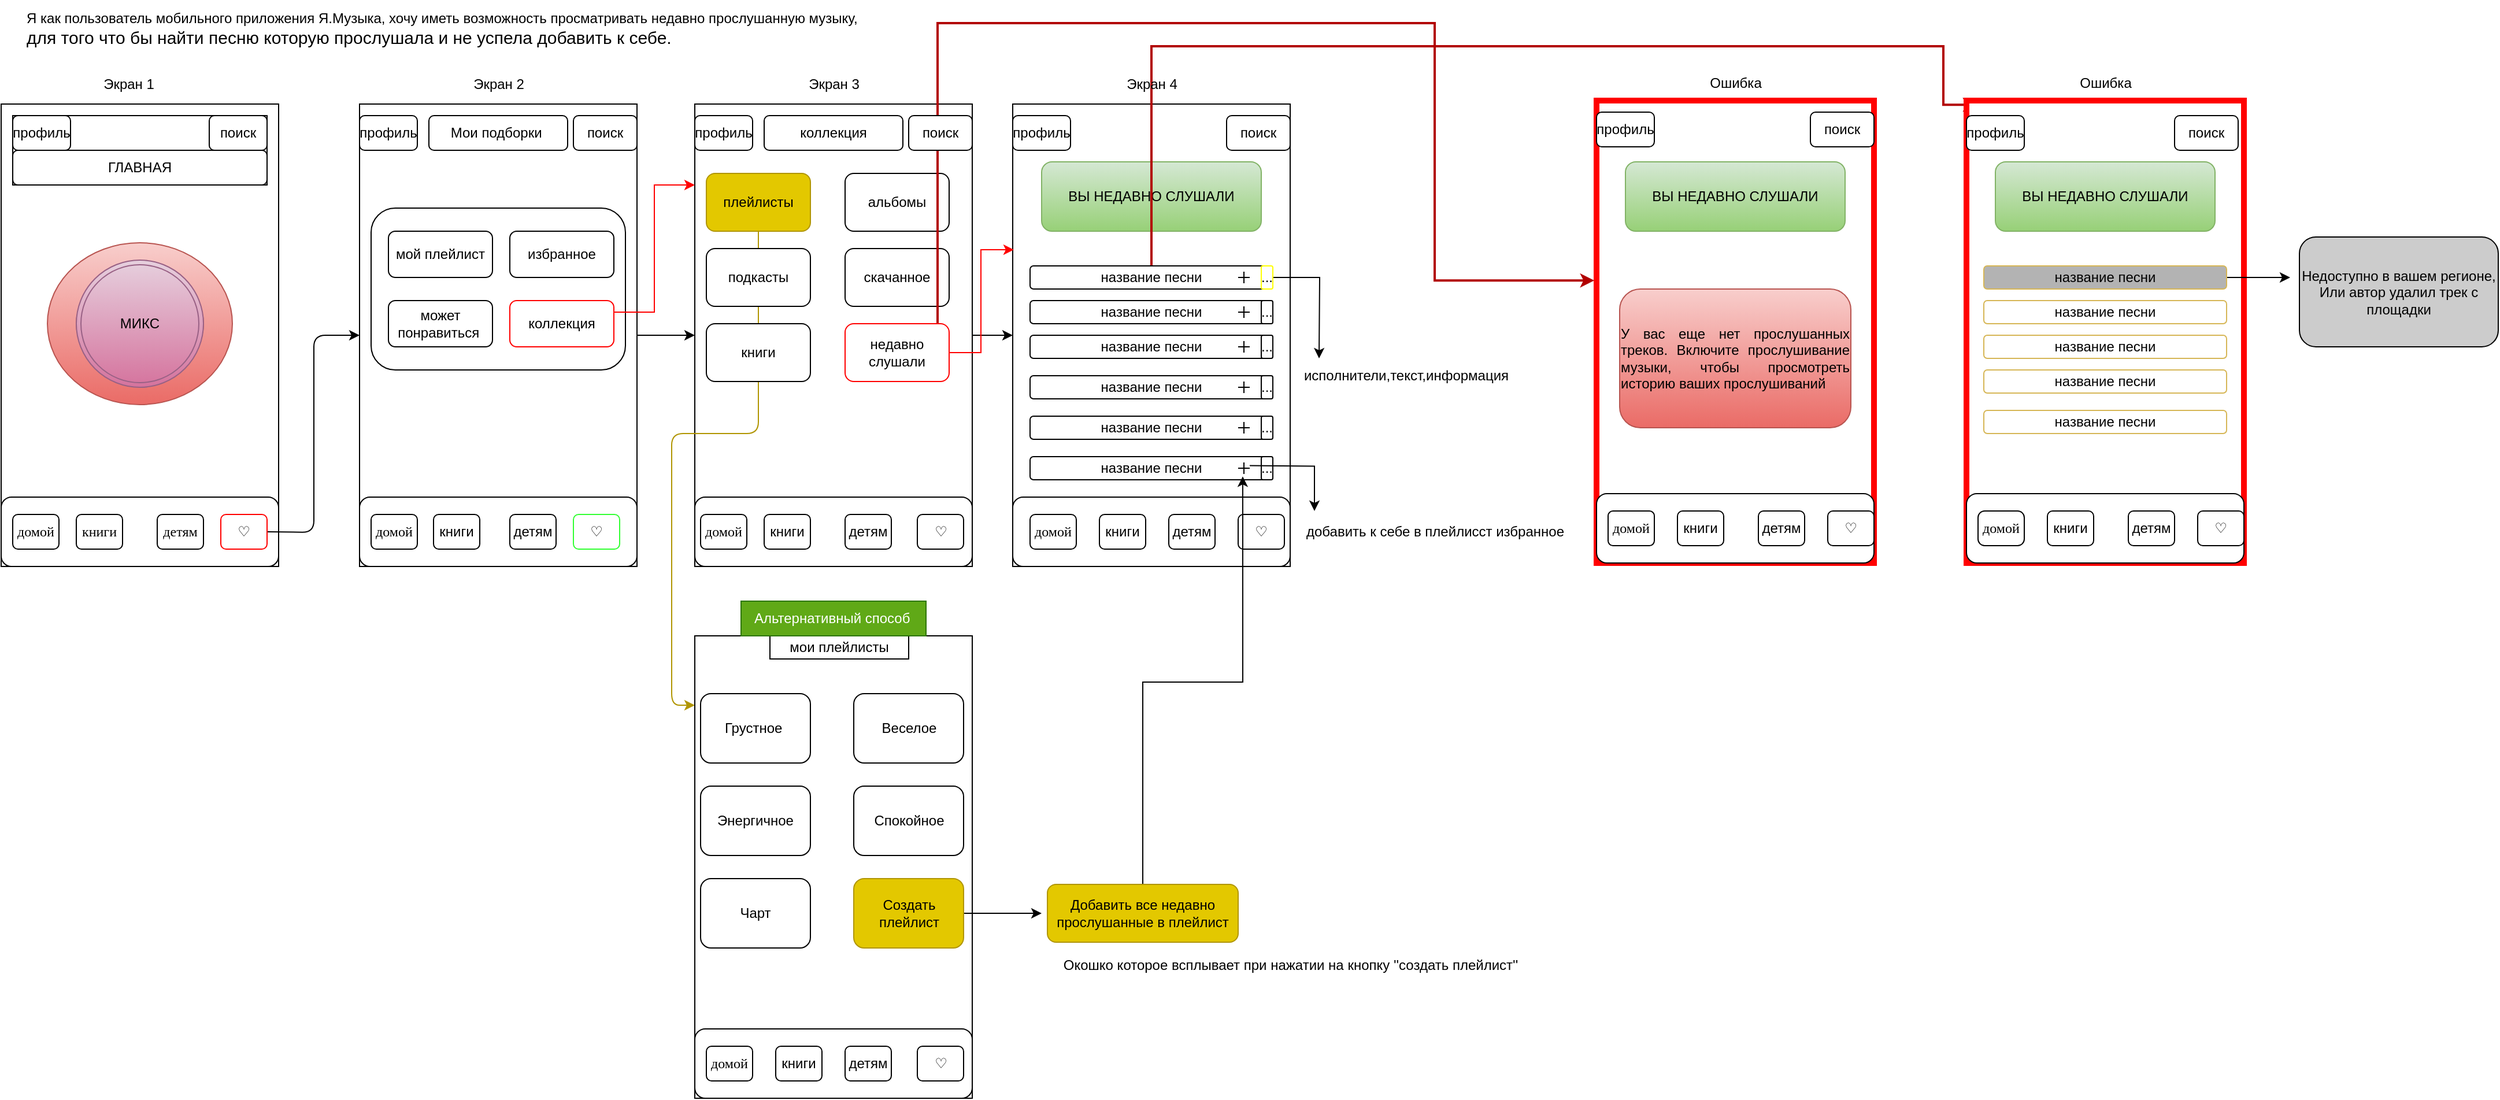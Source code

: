 <mxfile version="24.7.17">
  <diagram id="a74A-L6EkmvisKTZA3e9" name="Страница — 10">
    <mxGraphModel dx="309" dy="1420" grid="1" gridSize="10" guides="1" tooltips="1" connect="1" arrows="1" fold="1" page="1" pageScale="1" pageWidth="827" pageHeight="1169" math="0" shadow="0">
      <root>
        <mxCell id="0" />
        <mxCell id="1" parent="0" />
        <mxCell id="cAMfiZWgI1EzlLPTCOPY-5" value="Я как пользователь мобильного приложения Я.Музыка, хочу иметь возможность просматривать недавно прослушанную музыку,&amp;nbsp;&lt;div style=&quot;font-size: 15px;&quot;&gt;для того что бы найти песню которую прослушала и не успела добавить к себе.&lt;/div&gt;" style="text;html=1;align=left;verticalAlign=middle;resizable=0;points=[];autosize=1;strokeColor=none;fillColor=none;perimeterSpacing=0;imageAlign=left;" parent="1" vertex="1">
          <mxGeometry x="40" y="30" width="760" height="50" as="geometry" />
        </mxCell>
        <mxCell id="KF0SVMWOUq44OMPNZquQ-2" value="" style="rounded=0;whiteSpace=wrap;html=1;" parent="1" vertex="1">
          <mxGeometry x="20" y="120" width="240" height="400" as="geometry" />
        </mxCell>
        <mxCell id="3rYcn_2GjxAOXT2uyVx5-100" style="edgeStyle=orthogonalEdgeStyle;rounded=0;orthogonalLoop=1;jettySize=auto;html=1;entryX=0;entryY=0.5;entryDx=0;entryDy=0;" parent="1" source="5VuSOxMjio3ZwecwM827-2" target="3rYcn_2GjxAOXT2uyVx5-39" edge="1">
          <mxGeometry relative="1" as="geometry" />
        </mxCell>
        <mxCell id="5VuSOxMjio3ZwecwM827-2" value="" style="rounded=0;whiteSpace=wrap;html=1;" parent="1" vertex="1">
          <mxGeometry x="330" y="120" width="240" height="400" as="geometry" />
        </mxCell>
        <mxCell id="5VuSOxMjio3ZwecwM827-3" value="&lt;span style=&quot;color: rgba(0, 0, 0, 0); font-family: monospace; font-size: 0px; text-align: start; text-wrap: nowrap;&quot;&gt;%3CmxGraphModel%3E%3Croot%3E%3CmxCell%20id%3D%220%22%2F%3E%3CmxCell%20id%3D%221%22%20parent%3D%220%22%2F%3E%3CmxCell%20id%3D%222%22%20value%3D%22%D0%BC%D0%BE%D0%B6%D0%B5%D1%82%20%D0%BF%D0%BE%D0%BD%D1%80%D0%B0%D0%B2%D0%B8%D1%82%D1%8C%D1%81%D1%8F%26amp%3Bnbsp%3B%22%20style%3D%22rounded%3D1%3BwhiteSpace%3Dwrap%3Bhtml%3D1%3B%22%20vertex%3D%221%22%20parent%3D%221%22%3E%3CmxGeometry%20x%3D%22355%22%20y%3D%22290%22%20width%3D%2290%22%20height%3D%2240%22%20as%3D%22geometry%22%2F%3E%3C%2FmxCell%3E%3C%2Froot%3E%3C%2FmxGraphModel%3E&lt;/span&gt;" style="rounded=0;whiteSpace=wrap;html=1;" parent="1" vertex="1">
          <mxGeometry x="895" y="120" width="240" height="400" as="geometry" />
        </mxCell>
        <mxCell id="bYZF3VNB9L8djOaQBf30-3" value="" style="verticalLabelPosition=bottom;verticalAlign=top;html=1;shape=mxgraph.basic.donut;dx=25;fillColor=#f8cecc;gradientColor=#ea6b66;strokeColor=#b85450;" parent="1" vertex="1">
          <mxGeometry x="60" y="240" width="160" height="140" as="geometry" />
        </mxCell>
        <mxCell id="bYZF3VNB9L8djOaQBf30-4" value="МИКС" style="ellipse;shape=doubleEllipse;whiteSpace=wrap;html=1;aspect=fixed;fillColor=#e6d0de;gradientColor=#d5739d;strokeColor=#996185;" parent="1" vertex="1">
          <mxGeometry x="85" y="255" width="110" height="110" as="geometry" />
        </mxCell>
        <mxCell id="bYZF3VNB9L8djOaQBf30-5" value="" style="rounded=1;whiteSpace=wrap;html=1;" parent="1" vertex="1">
          <mxGeometry x="20" y="460" width="240" height="60" as="geometry" />
        </mxCell>
        <mxCell id="bYZF3VNB9L8djOaQBf30-6" value="&lt;font face=&quot;Verdana&quot;&gt;домой&lt;/font&gt;" style="rounded=1;whiteSpace=wrap;html=1;align=center;" parent="1" vertex="1">
          <mxGeometry x="30" y="475" width="40" height="30" as="geometry" />
        </mxCell>
        <mxCell id="bYZF3VNB9L8djOaQBf30-13" value="" style="rounded=0;whiteSpace=wrap;html=1;" parent="1" vertex="1">
          <mxGeometry x="30" y="130" width="220" height="60" as="geometry" />
        </mxCell>
        <mxCell id="bYZF3VNB9L8djOaQBf30-14" value="профиль" style="rounded=1;whiteSpace=wrap;html=1;" parent="1" vertex="1">
          <mxGeometry x="30" y="130" width="50" height="30" as="geometry" />
        </mxCell>
        <mxCell id="bYZF3VNB9L8djOaQBf30-15" value="поиск" style="rounded=1;whiteSpace=wrap;html=1;" parent="1" vertex="1">
          <mxGeometry x="200" y="130" width="50" height="30" as="geometry" />
        </mxCell>
        <mxCell id="bYZF3VNB9L8djOaQBf30-16" value="ГЛАВНАЯ" style="rounded=1;whiteSpace=wrap;html=1;" parent="1" vertex="1">
          <mxGeometry x="30" y="160" width="220" height="30" as="geometry" />
        </mxCell>
        <mxCell id="bYZF3VNB9L8djOaQBf30-18" value="" style="rounded=1;whiteSpace=wrap;html=1;" parent="1" vertex="1">
          <mxGeometry x="340" y="210" width="220" height="140" as="geometry" />
        </mxCell>
        <mxCell id="bYZF3VNB9L8djOaQBf30-19" value="мой плейлист" style="rounded=1;whiteSpace=wrap;html=1;" parent="1" vertex="1">
          <mxGeometry x="355" y="230" width="90" height="40" as="geometry" />
        </mxCell>
        <mxCell id="bYZF3VNB9L8djOaQBf30-20" value="избранное" style="rounded=1;whiteSpace=wrap;html=1;" parent="1" vertex="1">
          <mxGeometry x="460" y="230" width="90" height="40" as="geometry" />
        </mxCell>
        <mxCell id="bYZF3VNB9L8djOaQBf30-21" value="может понравиться&amp;nbsp;" style="rounded=1;whiteSpace=wrap;html=1;" parent="1" vertex="1">
          <mxGeometry x="355" y="290" width="90" height="40" as="geometry" />
        </mxCell>
        <mxCell id="bYZF3VNB9L8djOaQBf30-23" value="" style="rounded=1;whiteSpace=wrap;html=1;" parent="1" vertex="1">
          <mxGeometry x="330" y="460" width="240" height="60" as="geometry" />
        </mxCell>
        <mxCell id="bYZF3VNB9L8djOaQBf30-24" value="&lt;font face=&quot;Verdana&quot;&gt;домой&lt;/font&gt;" style="rounded=1;whiteSpace=wrap;html=1;align=center;" parent="1" vertex="1">
          <mxGeometry x="340" y="475" width="40" height="30" as="geometry" />
        </mxCell>
        <mxCell id="bYZF3VNB9L8djOaQBf30-25" value="книги" style="rounded=1;whiteSpace=wrap;html=1;" parent="1" vertex="1">
          <mxGeometry x="394" y="475" width="40" height="30" as="geometry" />
        </mxCell>
        <mxCell id="bYZF3VNB9L8djOaQBf30-26" value="детям" style="rounded=1;whiteSpace=wrap;html=1;" parent="1" vertex="1">
          <mxGeometry x="460" y="475" width="40" height="30" as="geometry" />
        </mxCell>
        <mxCell id="yTtoshEsUqfUit74xUUA-1" value="поиск" style="rounded=1;whiteSpace=wrap;html=1;" parent="1" vertex="1">
          <mxGeometry x="515" y="130" width="55" height="30" as="geometry" />
        </mxCell>
        <mxCell id="yhj3Gop6cWTQPORHKd2A-1" style="edgeStyle=orthogonalEdgeStyle;rounded=1;orthogonalLoop=1;jettySize=auto;html=1;curved=0;" parent="1" target="5VuSOxMjio3ZwecwM827-2" edge="1">
          <mxGeometry relative="1" as="geometry">
            <mxPoint x="250" y="489.984" as="sourcePoint" />
          </mxGeometry>
        </mxCell>
        <mxCell id="yTtoshEsUqfUit74xUUA-6" value="♡" style="rounded=1;whiteSpace=wrap;html=1;strokeColor=#33FF33;" parent="1" vertex="1">
          <mxGeometry x="515" y="475" width="40" height="30" as="geometry" />
        </mxCell>
        <mxCell id="TgeSc_u1kNMckccwNr7K-1" value="ВЫ НЕДАВНО СЛУШАЛИ" style="rounded=1;whiteSpace=wrap;html=1;fillColor=#d5e8d4;gradientColor=#97d077;strokeColor=#82b366;" parent="1" vertex="1">
          <mxGeometry x="920" y="170" width="190" height="60" as="geometry" />
        </mxCell>
        <mxCell id="wgoalK00NOy4QdxyCkDh-44" style="edgeStyle=orthogonalEdgeStyle;rounded=0;orthogonalLoop=1;jettySize=auto;html=1;entryX=0.038;entryY=0.009;entryDx=0;entryDy=0;entryPerimeter=0;fillColor=#e51400;strokeColor=#B20000;strokeWidth=2;" edge="1" parent="1" source="TgeSc_u1kNMckccwNr7K-18" target="wgoalK00NOy4QdxyCkDh-36">
          <mxGeometry relative="1" as="geometry">
            <mxPoint x="1730" y="110" as="targetPoint" />
            <Array as="points">
              <mxPoint x="1015" y="70" />
              <mxPoint x="1700" y="70" />
              <mxPoint x="1700" y="121" />
            </Array>
          </mxGeometry>
        </mxCell>
        <mxCell id="TgeSc_u1kNMckccwNr7K-18" value="название песни" style="rounded=1;whiteSpace=wrap;html=1;" parent="1" vertex="1">
          <mxGeometry x="910" y="260" width="210" height="20" as="geometry" />
        </mxCell>
        <mxCell id="TgeSc_u1kNMckccwNr7K-19" value="название песни" style="rounded=1;whiteSpace=wrap;html=1;" parent="1" vertex="1">
          <mxGeometry x="910" y="290" width="210" height="20" as="geometry" />
        </mxCell>
        <mxCell id="TgeSc_u1kNMckccwNr7K-20" value="название песни" style="rounded=1;whiteSpace=wrap;html=1;" parent="1" vertex="1">
          <mxGeometry x="910" y="320" width="210" height="20" as="geometry" />
        </mxCell>
        <mxCell id="TgeSc_u1kNMckccwNr7K-21" value="&lt;meta charset=&quot;utf-8&quot;&gt;&lt;span style=&quot;color: rgb(0, 0, 0); font-family: Helvetica; font-size: 12px; font-style: normal; font-variant-ligatures: normal; font-variant-caps: normal; font-weight: 400; letter-spacing: normal; orphans: 2; text-align: center; text-indent: 0px; text-transform: none; widows: 2; word-spacing: 0px; -webkit-text-stroke-width: 0px; white-space: normal; background-color: rgb(251, 251, 251); text-decoration-thickness: initial; text-decoration-style: initial; text-decoration-color: initial; display: inline !important; float: none;&quot;&gt;название песни&lt;/span&gt;" style="rounded=1;whiteSpace=wrap;html=1;" parent="1" vertex="1">
          <mxGeometry x="910" y="355" width="210" height="20" as="geometry" />
        </mxCell>
        <mxCell id="TgeSc_u1kNMckccwNr7K-22" value="&lt;meta charset=&quot;utf-8&quot;&gt;&lt;span style=&quot;color: rgb(0, 0, 0); font-family: Helvetica; font-size: 12px; font-style: normal; font-variant-ligatures: normal; font-variant-caps: normal; font-weight: 400; letter-spacing: normal; orphans: 2; text-align: center; text-indent: 0px; text-transform: none; widows: 2; word-spacing: 0px; -webkit-text-stroke-width: 0px; white-space: normal; background-color: rgb(251, 251, 251); text-decoration-thickness: initial; text-decoration-style: initial; text-decoration-color: initial; display: inline !important; float: none;&quot;&gt;название песни&lt;/span&gt;" style="rounded=1;whiteSpace=wrap;html=1;" parent="1" vertex="1">
          <mxGeometry x="910" y="390" width="210" height="20" as="geometry" />
        </mxCell>
        <mxCell id="TgeSc_u1kNMckccwNr7K-26" value="&lt;meta charset=&quot;utf-8&quot;&gt;&lt;span style=&quot;color: rgb(0, 0, 0); font-family: Helvetica; font-size: 12px; font-style: normal; font-variant-ligatures: normal; font-variant-caps: normal; font-weight: 400; letter-spacing: normal; orphans: 2; text-align: center; text-indent: 0px; text-transform: none; widows: 2; word-spacing: 0px; -webkit-text-stroke-width: 0px; white-space: normal; background-color: rgb(251, 251, 251); text-decoration-thickness: initial; text-decoration-style: initial; text-decoration-color: initial; display: inline !important; float: none;&quot;&gt;название песни&lt;/span&gt;" style="rounded=1;whiteSpace=wrap;html=1;" parent="1" vertex="1">
          <mxGeometry x="910" y="425" width="210" height="20" as="geometry" />
        </mxCell>
        <mxCell id="TgeSc_u1kNMckccwNr7K-27" value="" style="rounded=1;whiteSpace=wrap;html=1;" parent="1" vertex="1">
          <mxGeometry x="895" y="460" width="240" height="60" as="geometry" />
        </mxCell>
        <mxCell id="TgeSc_u1kNMckccwNr7K-28" value="&lt;font face=&quot;Verdana&quot;&gt;домой&lt;/font&gt;" style="rounded=1;whiteSpace=wrap;html=1;align=center;" parent="1" vertex="1">
          <mxGeometry x="910" y="475" width="40" height="30" as="geometry" />
        </mxCell>
        <mxCell id="TgeSc_u1kNMckccwNr7K-29" value="книги" style="rounded=1;whiteSpace=wrap;html=1;" parent="1" vertex="1">
          <mxGeometry x="970" y="475" width="40" height="30" as="geometry" />
        </mxCell>
        <mxCell id="TgeSc_u1kNMckccwNr7K-30" value="детям" style="rounded=1;whiteSpace=wrap;html=1;" parent="1" vertex="1">
          <mxGeometry x="1030" y="475" width="40" height="30" as="geometry" />
        </mxCell>
        <mxCell id="TgeSc_u1kNMckccwNr7K-31" value="♡" style="rounded=1;whiteSpace=wrap;html=1;strokeColor=#000000;" parent="1" vertex="1">
          <mxGeometry x="1090" y="475" width="40" height="30" as="geometry" />
        </mxCell>
        <mxCell id="TgeSc_u1kNMckccwNr7K-33" value="поиск" style="rounded=1;whiteSpace=wrap;html=1;" parent="1" vertex="1">
          <mxGeometry x="1080" y="130" width="55" height="30" as="geometry" />
        </mxCell>
        <mxCell id="TgeSc_u1kNMckccwNr7K-34" value="профиль" style="rounded=1;whiteSpace=wrap;html=1;" parent="1" vertex="1">
          <mxGeometry x="330" y="130" width="50" height="30" as="geometry" />
        </mxCell>
        <mxCell id="TgeSc_u1kNMckccwNr7K-35" value="профиль" style="rounded=1;whiteSpace=wrap;html=1;" parent="1" vertex="1">
          <mxGeometry x="895" y="130" width="50" height="30" as="geometry" />
        </mxCell>
        <mxCell id="-mBMwCZpn2WlQLfKscRn-1" value="Мои подборки&amp;nbsp;" style="rounded=1;whiteSpace=wrap;html=1;" parent="1" vertex="1">
          <mxGeometry x="390" y="130" width="120" height="30" as="geometry" />
        </mxCell>
        <mxCell id="3rYcn_2GjxAOXT2uyVx5-6" value="" style="shape=cross;whiteSpace=wrap;html=1;size=0;" parent="1" vertex="1">
          <mxGeometry x="1090" y="325" width="10" height="10" as="geometry" />
        </mxCell>
        <mxCell id="wgoalK00NOy4QdxyCkDh-12" style="edgeStyle=orthogonalEdgeStyle;rounded=0;orthogonalLoop=1;jettySize=auto;html=1;" edge="1" parent="1" source="3rYcn_2GjxAOXT2uyVx5-17">
          <mxGeometry relative="1" as="geometry">
            <mxPoint x="1160" y="340" as="targetPoint" />
          </mxGeometry>
        </mxCell>
        <mxCell id="3rYcn_2GjxAOXT2uyVx5-17" value="..." style="rounded=1;whiteSpace=wrap;html=1;strokeColor=#FFFF00;" parent="1" vertex="1">
          <mxGeometry x="1110" y="260" width="10" height="20" as="geometry" />
        </mxCell>
        <mxCell id="3rYcn_2GjxAOXT2uyVx5-19" value="..." style="rounded=1;whiteSpace=wrap;html=1;" parent="1" vertex="1">
          <mxGeometry x="1110" y="290" width="10" height="20" as="geometry" />
        </mxCell>
        <mxCell id="3rYcn_2GjxAOXT2uyVx5-20" value="..." style="rounded=1;whiteSpace=wrap;html=1;" parent="1" vertex="1">
          <mxGeometry x="1110" y="320" width="10" height="20" as="geometry" />
        </mxCell>
        <mxCell id="3rYcn_2GjxAOXT2uyVx5-21" value="..." style="rounded=1;whiteSpace=wrap;html=1;" parent="1" vertex="1">
          <mxGeometry x="1110" y="355" width="10" height="20" as="geometry" />
        </mxCell>
        <mxCell id="3rYcn_2GjxAOXT2uyVx5-22" value="..." style="rounded=1;whiteSpace=wrap;html=1;" parent="1" vertex="1">
          <mxGeometry x="1110" y="390" width="10" height="20" as="geometry" />
        </mxCell>
        <mxCell id="3rYcn_2GjxAOXT2uyVx5-23" value="..." style="rounded=1;whiteSpace=wrap;html=1;" parent="1" vertex="1">
          <mxGeometry x="1110" y="425" width="10" height="20" as="geometry" />
        </mxCell>
        <mxCell id="3rYcn_2GjxAOXT2uyVx5-25" value="" style="shape=cross;whiteSpace=wrap;html=1;size=0;" parent="1" vertex="1">
          <mxGeometry x="1090" y="360" width="10" height="10" as="geometry" />
        </mxCell>
        <mxCell id="3rYcn_2GjxAOXT2uyVx5-26" value="" style="shape=cross;whiteSpace=wrap;html=1;size=0;" parent="1" vertex="1">
          <mxGeometry x="1090" y="395" width="10" height="10" as="geometry" />
        </mxCell>
        <mxCell id="-UroPpBcLZBV9I_4VkP1-8" style="edgeStyle=orthogonalEdgeStyle;rounded=0;orthogonalLoop=1;jettySize=auto;html=1;entryX=0.084;entryY=-0.1;entryDx=0;entryDy=0;entryPerimeter=0;" parent="1" target="3rYcn_2GjxAOXT2uyVx5-108" edge="1">
          <mxGeometry relative="1" as="geometry">
            <mxPoint x="1278" y="475" as="targetPoint" />
            <mxPoint x="1100" y="432.72" as="sourcePoint" />
          </mxGeometry>
        </mxCell>
        <mxCell id="3rYcn_2GjxAOXT2uyVx5-27" value="" style="shape=cross;whiteSpace=wrap;html=1;size=0;" parent="1" vertex="1">
          <mxGeometry x="1090" y="430" width="10" height="10" as="geometry" />
        </mxCell>
        <mxCell id="3rYcn_2GjxAOXT2uyVx5-28" value="" style="shape=cross;whiteSpace=wrap;html=1;size=0;" parent="1" vertex="1">
          <mxGeometry x="1090" y="295" width="10" height="10" as="geometry" />
        </mxCell>
        <mxCell id="3rYcn_2GjxAOXT2uyVx5-29" value="" style="shape=cross;whiteSpace=wrap;html=1;size=0;" parent="1" vertex="1">
          <mxGeometry x="1090" y="265" width="10" height="10" as="geometry" />
        </mxCell>
        <mxCell id="3rYcn_2GjxAOXT2uyVx5-37" value="коллекция" style="rounded=1;whiteSpace=wrap;html=1;strokeColor=#FF0000;" parent="1" vertex="1">
          <mxGeometry x="460" y="290" width="90" height="40" as="geometry" />
        </mxCell>
        <mxCell id="3rYcn_2GjxAOXT2uyVx5-99" style="edgeStyle=orthogonalEdgeStyle;rounded=0;orthogonalLoop=1;jettySize=auto;html=1;entryX=0;entryY=0.5;entryDx=0;entryDy=0;" parent="1" source="3rYcn_2GjxAOXT2uyVx5-39" target="5VuSOxMjio3ZwecwM827-3" edge="1">
          <mxGeometry relative="1" as="geometry" />
        </mxCell>
        <mxCell id="3rYcn_2GjxAOXT2uyVx5-39" value="" style="rounded=0;whiteSpace=wrap;html=1;" parent="1" vertex="1">
          <mxGeometry x="620" y="120" width="240" height="400" as="geometry" />
        </mxCell>
        <mxCell id="3rYcn_2GjxAOXT2uyVx5-73" style="edgeStyle=orthogonalEdgeStyle;rounded=0;orthogonalLoop=1;jettySize=auto;html=1;exitX=1;exitY=0.25;exitDx=0;exitDy=0;entryX=0;entryY=0.175;entryDx=0;entryDy=0;entryPerimeter=0;strokeColor=#FF0000;" parent="1" source="3rYcn_2GjxAOXT2uyVx5-37" target="3rYcn_2GjxAOXT2uyVx5-39" edge="1">
          <mxGeometry relative="1" as="geometry" />
        </mxCell>
        <mxCell id="3rYcn_2GjxAOXT2uyVx5-74" style="edgeStyle=orthogonalEdgeStyle;rounded=0;orthogonalLoop=1;jettySize=auto;html=1;exitX=0.5;exitY=1;exitDx=0;exitDy=0;" parent="1" source="TgeSc_u1kNMckccwNr7K-33" target="TgeSc_u1kNMckccwNr7K-33" edge="1">
          <mxGeometry relative="1" as="geometry" />
        </mxCell>
        <mxCell id="jVLOHevtGvwuYfgKWBPt-3" style="edgeStyle=orthogonalEdgeStyle;rounded=1;orthogonalLoop=1;jettySize=auto;html=1;fillColor=#e3c800;strokeColor=#B09500;entryX=0;entryY=0.15;entryDx=0;entryDy=0;entryPerimeter=0;curved=0;" parent="1" source="3rYcn_2GjxAOXT2uyVx5-75" target="jVLOHevtGvwuYfgKWBPt-1" edge="1">
          <mxGeometry relative="1" as="geometry">
            <mxPoint x="600" y="570" as="targetPoint" />
          </mxGeometry>
        </mxCell>
        <mxCell id="3rYcn_2GjxAOXT2uyVx5-75" value="плейлисты" style="rounded=1;whiteSpace=wrap;html=1;fillColor=#e3c800;fontColor=#000000;strokeColor=#B09500;" parent="1" vertex="1">
          <mxGeometry x="630" y="180" width="90" height="50" as="geometry" />
        </mxCell>
        <mxCell id="3rYcn_2GjxAOXT2uyVx5-79" value="подкасты" style="rounded=1;whiteSpace=wrap;html=1;" parent="1" vertex="1">
          <mxGeometry x="630" y="245" width="90" height="50" as="geometry" />
        </mxCell>
        <mxCell id="3rYcn_2GjxAOXT2uyVx5-80" value="скачанное" style="rounded=1;whiteSpace=wrap;html=1;" parent="1" vertex="1">
          <mxGeometry x="750" y="245" width="90" height="50" as="geometry" />
        </mxCell>
        <mxCell id="3rYcn_2GjxAOXT2uyVx5-81" value="альбомы" style="rounded=1;whiteSpace=wrap;html=1;" parent="1" vertex="1">
          <mxGeometry x="750" y="180" width="90" height="50" as="geometry" />
        </mxCell>
        <mxCell id="3rYcn_2GjxAOXT2uyVx5-82" value="книги" style="rounded=1;whiteSpace=wrap;html=1;" parent="1" vertex="1">
          <mxGeometry x="630" y="310" width="90" height="50" as="geometry" />
        </mxCell>
        <mxCell id="wgoalK00NOy4QdxyCkDh-43" style="edgeStyle=orthogonalEdgeStyle;rounded=0;orthogonalLoop=1;jettySize=auto;html=1;entryX=-0.008;entryY=0.389;entryDx=0;entryDy=0;entryPerimeter=0;fillColor=#e51400;strokeColor=#B20000;strokeWidth=2;" edge="1" parent="1" source="3rYcn_2GjxAOXT2uyVx5-83" target="wgoalK00NOy4QdxyCkDh-1">
          <mxGeometry relative="1" as="geometry">
            <mxPoint x="1210.0" y="230" as="targetPoint" />
            <Array as="points">
              <mxPoint x="830" y="50" />
              <mxPoint x="1260" y="50" />
              <mxPoint x="1260" y="273" />
            </Array>
          </mxGeometry>
        </mxCell>
        <mxCell id="3rYcn_2GjxAOXT2uyVx5-83" value="недавно&lt;div&gt;слушали&lt;/div&gt;" style="rounded=1;whiteSpace=wrap;html=1;strokeColor=#FF0000;" parent="1" vertex="1">
          <mxGeometry x="750" y="310" width="90" height="50" as="geometry" />
        </mxCell>
        <mxCell id="3rYcn_2GjxAOXT2uyVx5-89" value="профиль" style="rounded=1;whiteSpace=wrap;html=1;" parent="1" vertex="1">
          <mxGeometry x="620" y="130" width="50" height="30" as="geometry" />
        </mxCell>
        <mxCell id="3rYcn_2GjxAOXT2uyVx5-90" value="поиск" style="rounded=1;whiteSpace=wrap;html=1;" parent="1" vertex="1">
          <mxGeometry x="805" y="130" width="55" height="30" as="geometry" />
        </mxCell>
        <mxCell id="3rYcn_2GjxAOXT2uyVx5-95" value="&lt;font face=&quot;Verdana&quot;&gt;детям&lt;/font&gt;" style="rounded=1;whiteSpace=wrap;html=1;align=center;" parent="1" vertex="1">
          <mxGeometry x="155" y="475" width="40" height="30" as="geometry" />
        </mxCell>
        <mxCell id="3rYcn_2GjxAOXT2uyVx5-96" value="&lt;font face=&quot;Verdana&quot;&gt;книги&lt;/font&gt;" style="rounded=1;whiteSpace=wrap;html=1;align=center;" parent="1" vertex="1">
          <mxGeometry x="85" y="475" width="40" height="30" as="geometry" />
        </mxCell>
        <mxCell id="3rYcn_2GjxAOXT2uyVx5-97" value="&lt;font face=&quot;Verdana&quot;&gt;♡&lt;/font&gt;" style="rounded=1;whiteSpace=wrap;html=1;align=center;strokeColor=#FF0000;" parent="1" vertex="1">
          <mxGeometry x="210" y="475" width="40" height="30" as="geometry" />
        </mxCell>
        <mxCell id="3rYcn_2GjxAOXT2uyVx5-98" value="коллекция" style="rounded=1;whiteSpace=wrap;html=1;" parent="1" vertex="1">
          <mxGeometry x="680" y="130" width="120" height="30" as="geometry" />
        </mxCell>
        <mxCell id="3rYcn_2GjxAOXT2uyVx5-101" value="" style="rounded=1;whiteSpace=wrap;html=1;" parent="1" vertex="1">
          <mxGeometry x="620" y="460" width="240" height="60" as="geometry" />
        </mxCell>
        <mxCell id="3rYcn_2GjxAOXT2uyVx5-102" value="&lt;font face=&quot;Verdana&quot;&gt;домой&lt;/font&gt;" style="rounded=1;whiteSpace=wrap;html=1;align=center;" parent="1" vertex="1">
          <mxGeometry x="625" y="475" width="40" height="30" as="geometry" />
        </mxCell>
        <mxCell id="3rYcn_2GjxAOXT2uyVx5-103" value="книги" style="rounded=1;whiteSpace=wrap;html=1;" parent="1" vertex="1">
          <mxGeometry x="680" y="475" width="40" height="30" as="geometry" />
        </mxCell>
        <mxCell id="3rYcn_2GjxAOXT2uyVx5-104" value="детям" style="rounded=1;whiteSpace=wrap;html=1;" parent="1" vertex="1">
          <mxGeometry x="750" y="475" width="40" height="30" as="geometry" />
        </mxCell>
        <mxCell id="3rYcn_2GjxAOXT2uyVx5-105" value="♡" style="rounded=1;whiteSpace=wrap;html=1;strokeColor=#000000;" parent="1" vertex="1">
          <mxGeometry x="812.5" y="475" width="40" height="30" as="geometry" />
        </mxCell>
        <mxCell id="3rYcn_2GjxAOXT2uyVx5-106" value="исполнители,текст,информация" style="text;html=1;align=center;verticalAlign=middle;resizable=0;points=[];autosize=1;strokeColor=none;fillColor=none;" parent="1" vertex="1">
          <mxGeometry x="1130" y="340" width="210" height="30" as="geometry" />
        </mxCell>
        <mxCell id="3rYcn_2GjxAOXT2uyVx5-108" value="добавить к себе в плейлисст избранное" style="text;html=1;align=center;verticalAlign=middle;resizable=0;points=[];autosize=1;strokeColor=none;fillColor=none;" parent="1" vertex="1">
          <mxGeometry x="1135" y="475" width="250" height="30" as="geometry" />
        </mxCell>
        <mxCell id="-UroPpBcLZBV9I_4VkP1-1" style="edgeStyle=orthogonalEdgeStyle;rounded=0;orthogonalLoop=1;jettySize=auto;html=1;entryX=0.004;entryY=0.315;entryDx=0;entryDy=0;entryPerimeter=0;fillColor=#a20025;strokeColor=#FF0000;" parent="1" source="3rYcn_2GjxAOXT2uyVx5-83" target="5VuSOxMjio3ZwecwM827-3" edge="1">
          <mxGeometry relative="1" as="geometry" />
        </mxCell>
        <mxCell id="-UroPpBcLZBV9I_4VkP1-2" value="&lt;font style=&quot;vertical-align: inherit;&quot;&gt;&lt;font style=&quot;vertical-align: inherit;&quot;&gt;Экран 1&lt;/font&gt;&lt;/font&gt;" style="text;html=1;align=center;verticalAlign=middle;resizable=0;points=[];autosize=1;strokeColor=none;fillColor=none;" parent="1" vertex="1">
          <mxGeometry x="95" y="88" width="70" height="30" as="geometry" />
        </mxCell>
        <mxCell id="-UroPpBcLZBV9I_4VkP1-3" value="&lt;font style=&quot;vertical-align: inherit;&quot;&gt;&lt;font style=&quot;vertical-align: inherit;&quot;&gt;Экран 2&lt;/font&gt;&lt;/font&gt;" style="text;html=1;align=center;verticalAlign=middle;resizable=0;points=[];autosize=1;strokeColor=none;fillColor=none;" parent="1" vertex="1">
          <mxGeometry x="415" y="88" width="70" height="30" as="geometry" />
        </mxCell>
        <mxCell id="-UroPpBcLZBV9I_4VkP1-4" value="&lt;font style=&quot;vertical-align: inherit;&quot;&gt;&lt;font style=&quot;vertical-align: inherit;&quot;&gt;&lt;font style=&quot;vertical-align: inherit;&quot;&gt;&lt;font style=&quot;vertical-align: inherit;&quot;&gt;&lt;font style=&quot;vertical-align: inherit;&quot;&gt;&lt;font style=&quot;vertical-align: inherit;&quot;&gt;Экран 3&lt;/font&gt;&lt;/font&gt;&lt;/font&gt;&lt;/font&gt;&lt;/font&gt;&lt;/font&gt;" style="text;html=1;align=center;verticalAlign=middle;resizable=0;points=[];autosize=1;strokeColor=none;fillColor=none;" parent="1" vertex="1">
          <mxGeometry x="705" y="88" width="70" height="30" as="geometry" />
        </mxCell>
        <mxCell id="-UroPpBcLZBV9I_4VkP1-5" value="&lt;font style=&quot;vertical-align: inherit;&quot;&gt;&lt;font style=&quot;vertical-align: inherit;&quot;&gt;Экран 4&lt;/font&gt;&lt;/font&gt;" style="text;html=1;align=center;verticalAlign=middle;resizable=0;points=[];autosize=1;strokeColor=none;fillColor=none;" parent="1" vertex="1">
          <mxGeometry x="980" y="88" width="70" height="30" as="geometry" />
        </mxCell>
        <mxCell id="jVLOHevtGvwuYfgKWBPt-1" value="" style="rounded=0;whiteSpace=wrap;html=1;" parent="1" vertex="1">
          <mxGeometry x="620" y="580" width="240" height="400" as="geometry" />
        </mxCell>
        <mxCell id="jVLOHevtGvwuYfgKWBPt-4" value="Грустное&amp;nbsp;" style="rounded=1;whiteSpace=wrap;html=1;" parent="1" vertex="1">
          <mxGeometry x="625" y="630" width="95" height="60" as="geometry" />
        </mxCell>
        <mxCell id="jVLOHevtGvwuYfgKWBPt-5" value="Веселое" style="rounded=1;whiteSpace=wrap;html=1;" parent="1" vertex="1">
          <mxGeometry x="757.5" y="630" width="95" height="60" as="geometry" />
        </mxCell>
        <mxCell id="jVLOHevtGvwuYfgKWBPt-6" value="Энергичное" style="rounded=1;whiteSpace=wrap;html=1;" parent="1" vertex="1">
          <mxGeometry x="625" y="710" width="95" height="60" as="geometry" />
        </mxCell>
        <mxCell id="jVLOHevtGvwuYfgKWBPt-8" value="Спокойное" style="rounded=1;whiteSpace=wrap;html=1;" parent="1" vertex="1">
          <mxGeometry x="757.5" y="710" width="95" height="60" as="geometry" />
        </mxCell>
        <mxCell id="jVLOHevtGvwuYfgKWBPt-9" value="Чарт" style="rounded=1;whiteSpace=wrap;html=1;" parent="1" vertex="1">
          <mxGeometry x="625" y="790" width="95" height="60" as="geometry" />
        </mxCell>
        <mxCell id="jVLOHevtGvwuYfgKWBPt-24" style="edgeStyle=orthogonalEdgeStyle;rounded=0;orthogonalLoop=1;jettySize=auto;html=1;" parent="1" source="jVLOHevtGvwuYfgKWBPt-10" edge="1">
          <mxGeometry relative="1" as="geometry">
            <mxPoint x="920" y="820" as="targetPoint" />
          </mxGeometry>
        </mxCell>
        <mxCell id="jVLOHevtGvwuYfgKWBPt-10" value="Создать плейлист" style="rounded=1;whiteSpace=wrap;html=1;strokeColor=#B09500;fillColor=#e3c800;fontColor=#000000;" parent="1" vertex="1">
          <mxGeometry x="757.5" y="790" width="95" height="60" as="geometry" />
        </mxCell>
        <mxCell id="jVLOHevtGvwuYfgKWBPt-11" value="" style="rounded=1;whiteSpace=wrap;html=1;" parent="1" vertex="1">
          <mxGeometry x="620" y="920" width="240" height="60" as="geometry" />
        </mxCell>
        <mxCell id="jVLOHevtGvwuYfgKWBPt-12" value="&lt;font face=&quot;Verdana&quot;&gt;домой&lt;/font&gt;" style="rounded=1;whiteSpace=wrap;html=1;align=center;" parent="1" vertex="1">
          <mxGeometry x="630" y="935" width="40" height="30" as="geometry" />
        </mxCell>
        <mxCell id="jVLOHevtGvwuYfgKWBPt-13" value="книги" style="rounded=1;whiteSpace=wrap;html=1;" parent="1" vertex="1">
          <mxGeometry x="690" y="935" width="40" height="30" as="geometry" />
        </mxCell>
        <mxCell id="jVLOHevtGvwuYfgKWBPt-14" value="детям" style="rounded=1;whiteSpace=wrap;html=1;" parent="1" vertex="1">
          <mxGeometry x="750" y="935" width="40" height="30" as="geometry" />
        </mxCell>
        <mxCell id="jVLOHevtGvwuYfgKWBPt-15" value="♡" style="rounded=1;whiteSpace=wrap;html=1;strokeColor=#000000;" parent="1" vertex="1">
          <mxGeometry x="812.5" y="935" width="40" height="30" as="geometry" />
        </mxCell>
        <mxCell id="jVLOHevtGvwuYfgKWBPt-16" value="мои плейлисты" style="rounded=0;whiteSpace=wrap;html=1;" parent="1" vertex="1">
          <mxGeometry x="685" y="580" width="120" height="20" as="geometry" />
        </mxCell>
        <mxCell id="jVLOHevtGvwuYfgKWBPt-29" style="edgeStyle=orthogonalEdgeStyle;rounded=0;orthogonalLoop=1;jettySize=auto;html=1;entryX=0.876;entryY=0.856;entryDx=0;entryDy=0;entryPerimeter=0;" parent="1" source="jVLOHevtGvwuYfgKWBPt-25" target="TgeSc_u1kNMckccwNr7K-26" edge="1">
          <mxGeometry relative="1" as="geometry">
            <mxPoint x="1008" y="530" as="targetPoint" />
          </mxGeometry>
        </mxCell>
        <mxCell id="jVLOHevtGvwuYfgKWBPt-25" value="Добавить все недавно прослушанные в плейлист" style="rounded=1;whiteSpace=wrap;html=1;strokeColor=#B09500;fillColor=#e3c800;fontColor=#000000;" parent="1" vertex="1">
          <mxGeometry x="925" y="795" width="165" height="50" as="geometry" />
        </mxCell>
        <mxCell id="jVLOHevtGvwuYfgKWBPt-26" value="Окошко которое всплывает при нажатии на кнопку &#39;&#39;создать плейлист&#39;&#39;" style="text;html=1;align=center;verticalAlign=middle;resizable=0;points=[];autosize=1;strokeColor=none;fillColor=none;" parent="1" vertex="1">
          <mxGeometry x="920" y="850" width="430" height="30" as="geometry" />
        </mxCell>
        <mxCell id="wgoalK00NOy4QdxyCkDh-1" value="&lt;span style=&quot;color: rgba(0, 0, 0, 0); font-family: monospace; font-size: 0px; text-align: start; text-wrap: nowrap;&quot;&gt;%3CmxGraphModel%3E%3Croot%3E%3CmxCell%20id%3D%220%22%2F%3E%3CmxCell%20id%3D%221%22%20parent%3D%220%22%2F%3E%3CmxCell%20id%3D%222%22%20value%3D%22%D0%BC%D0%BE%D0%B6%D0%B5%D1%82%20%D0%BF%D0%BE%D0%BD%D1%80%D0%B0%D0%B2%D0%B8%D1%82%D1%8C%D1%81%D1%8F%26amp%3Bnbsp%3B%22%20style%3D%22rounded%3D1%3BwhiteSpace%3Dwrap%3Bhtml%3D1%3B%22%20vertex%3D%221%22%20parent%3D%221%22%3E%3CmxGeometry%20x%3D%22355%22%20y%3D%22290%22%20width%3D%2290%22%20height%3D%2240%22%20as%3D%22geometry%22%2F%3E%3C%2FmxCell%3E%3C%2Froot%3E%3C%2FmxGraphModel%3E&lt;/span&gt;" style="rounded=0;whiteSpace=wrap;html=1;strokeColor=#FF0000;strokeWidth=5;" vertex="1" parent="1">
          <mxGeometry x="1400" y="117" width="240" height="400" as="geometry" />
        </mxCell>
        <mxCell id="wgoalK00NOy4QdxyCkDh-5" value="ВЫ НЕДАВНО СЛУШАЛИ" style="rounded=1;whiteSpace=wrap;html=1;fillColor=#d5e8d4;gradientColor=#97d077;strokeColor=#82b366;" vertex="1" parent="1">
          <mxGeometry x="1425" y="170" width="190" height="60" as="geometry" />
        </mxCell>
        <mxCell id="wgoalK00NOy4QdxyCkDh-13" value="Альтернативный способ&amp;nbsp;" style="text;html=1;align=center;verticalAlign=middle;resizable=0;points=[];autosize=1;strokeColor=#2D7600;fillColor=#60a917;fontColor=#ffffff;" vertex="1" parent="1">
          <mxGeometry x="660" y="550" width="160" height="30" as="geometry" />
        </mxCell>
        <mxCell id="wgoalK00NOy4QdxyCkDh-15" style="edgeStyle=orthogonalEdgeStyle;rounded=0;orthogonalLoop=1;jettySize=auto;html=1;exitX=1;exitY=0.25;exitDx=0;exitDy=0;entryX=0.75;entryY=0;entryDx=0;entryDy=0;" edge="1" parent="1">
          <mxGeometry relative="1" as="geometry">
            <mxPoint x="1450.0" y="134.5" as="sourcePoint" />
            <mxPoint x="1437.5" y="127" as="targetPoint" />
          </mxGeometry>
        </mxCell>
        <mxCell id="wgoalK00NOy4QdxyCkDh-16" value="профиль" style="rounded=1;whiteSpace=wrap;html=1;" vertex="1" parent="1">
          <mxGeometry x="1400" y="127" width="50" height="30" as="geometry" />
        </mxCell>
        <mxCell id="wgoalK00NOy4QdxyCkDh-17" value="поиск" style="rounded=1;whiteSpace=wrap;html=1;" vertex="1" parent="1">
          <mxGeometry x="1585" y="127" width="55" height="30" as="geometry" />
        </mxCell>
        <mxCell id="wgoalK00NOy4QdxyCkDh-18" value="&lt;div style=&quot;text-align: justify;&quot;&gt;&lt;span style=&quot;background-color: initial;&quot;&gt;У вас еще нет прослушанных треков. Включите прослушивание музыки, чтобы просмотреть историю ваших прослушиваний&lt;/span&gt;&lt;/div&gt;" style="rounded=1;whiteSpace=wrap;html=1;fillColor=#f8cecc;strokeColor=#b85450;gradientColor=#ea6b66;" vertex="1" parent="1">
          <mxGeometry x="1420" y="280" width="200" height="120" as="geometry" />
        </mxCell>
        <mxCell id="wgoalK00NOy4QdxyCkDh-25" value="" style="rounded=1;whiteSpace=wrap;html=1;" vertex="1" parent="1">
          <mxGeometry x="1400" y="457" width="240" height="60" as="geometry" />
        </mxCell>
        <mxCell id="wgoalK00NOy4QdxyCkDh-26" value="&lt;font face=&quot;Verdana&quot;&gt;домой&lt;/font&gt;" style="rounded=1;whiteSpace=wrap;html=1;align=center;arcSize=14;" vertex="1" parent="1">
          <mxGeometry x="1410" y="472" width="40" height="30" as="geometry" />
        </mxCell>
        <mxCell id="wgoalK00NOy4QdxyCkDh-27" value="книги" style="rounded=1;whiteSpace=wrap;html=1;" vertex="1" parent="1">
          <mxGeometry x="1470" y="472" width="40" height="30" as="geometry" />
        </mxCell>
        <mxCell id="wgoalK00NOy4QdxyCkDh-30" value="детям" style="rounded=1;whiteSpace=wrap;html=1;" vertex="1" parent="1">
          <mxGeometry x="1540" y="472" width="40" height="30" as="geometry" />
        </mxCell>
        <mxCell id="wgoalK00NOy4QdxyCkDh-34" value="♡" style="rounded=1;whiteSpace=wrap;html=1;strokeColor=#000000;" vertex="1" parent="1">
          <mxGeometry x="1600" y="472" width="40" height="30" as="geometry" />
        </mxCell>
        <mxCell id="wgoalK00NOy4QdxyCkDh-35" value="Ошибка" style="text;html=1;align=center;verticalAlign=middle;resizable=0;points=[];autosize=1;strokeColor=none;fillColor=none;" vertex="1" parent="1">
          <mxGeometry x="1485" y="87" width="70" height="30" as="geometry" />
        </mxCell>
        <mxCell id="wgoalK00NOy4QdxyCkDh-36" value="&lt;span style=&quot;color: rgba(0, 0, 0, 0); font-family: monospace; font-size: 0px; text-align: start; text-wrap: nowrap;&quot;&gt;%3CmxGraphModel%3E%3Croot%3E%3CmxCell%20id%3D%220%22%2F%3E%3CmxCell%20id%3D%221%22%20parent%3D%220%22%2F%3E%3CmxCell%20id%3D%222%22%20value%3D%22%D0%BC%D0%BE%D0%B6%D0%B5%D1%82%20%D0%BF%D0%BE%D0%BD%D1%80%D0%B0%D0%B2%D0%B8%D1%82%D1%8C%D1%81%D1%8F%26amp%3Bnbsp%3B%22%20style%3D%22rounded%3D1%3BwhiteSpace%3Dwrap%3Bhtml%3D1%3B%22%20vertex%3D%221%22%20parent%3D%221%22%3E%3CmxGeometry%20x%3D%22355%22%20y%3D%22290%22%20width%3D%2290%22%20height%3D%2240%22%20as%3D%22geometry%22%2F%3E%3C%2FmxCell%3E%3C%2Froot%3E%3C%2FmxGraphModel%3E&lt;/span&gt;" style="rounded=0;whiteSpace=wrap;html=1;strokeColor=#FF0000;strokeWidth=5;" vertex="1" parent="1">
          <mxGeometry x="1720" y="117" width="240" height="400" as="geometry" />
        </mxCell>
        <mxCell id="wgoalK00NOy4QdxyCkDh-38" value="профиль" style="rounded=1;whiteSpace=wrap;html=1;" vertex="1" parent="1">
          <mxGeometry x="1720" y="130" width="50" height="30" as="geometry" />
        </mxCell>
        <mxCell id="wgoalK00NOy4QdxyCkDh-39" value="поиск" style="rounded=1;whiteSpace=wrap;html=1;" vertex="1" parent="1">
          <mxGeometry x="1900" y="130" width="55" height="30" as="geometry" />
        </mxCell>
        <mxCell id="wgoalK00NOy4QdxyCkDh-40" value="ВЫ НЕДАВНО СЛУШАЛИ" style="rounded=1;whiteSpace=wrap;html=1;fillColor=#d5e8d4;gradientColor=#97d077;strokeColor=#82b366;" vertex="1" parent="1">
          <mxGeometry x="1745" y="170" width="190" height="60" as="geometry" />
        </mxCell>
        <mxCell id="wgoalK00NOy4QdxyCkDh-59" style="edgeStyle=orthogonalEdgeStyle;rounded=0;orthogonalLoop=1;jettySize=auto;html=1;" edge="1" parent="1" source="wgoalK00NOy4QdxyCkDh-46">
          <mxGeometry relative="1" as="geometry">
            <mxPoint x="2000" y="270" as="targetPoint" />
          </mxGeometry>
        </mxCell>
        <mxCell id="wgoalK00NOy4QdxyCkDh-46" value="название песни" style="rounded=1;whiteSpace=wrap;html=1;fillColor=#B3B3B3;strokeColor=#d6b656;" vertex="1" parent="1">
          <mxGeometry x="1735" y="260" width="210" height="20" as="geometry" />
        </mxCell>
        <mxCell id="wgoalK00NOy4QdxyCkDh-50" value="название песни" style="rounded=1;whiteSpace=wrap;html=1;fillColor=#FFFFFF;strokeColor=#d6b656;" vertex="1" parent="1">
          <mxGeometry x="1735" y="290" width="210" height="20" as="geometry" />
        </mxCell>
        <mxCell id="wgoalK00NOy4QdxyCkDh-51" value="название песни" style="rounded=1;whiteSpace=wrap;html=1;fillColor=#FFFFFF;strokeColor=#d6b656;" vertex="1" parent="1">
          <mxGeometry x="1735" y="320" width="210" height="20" as="geometry" />
        </mxCell>
        <mxCell id="wgoalK00NOy4QdxyCkDh-52" value="название песни" style="rounded=1;whiteSpace=wrap;html=1;fillColor=#FFFFFF;strokeColor=#d6b656;" vertex="1" parent="1">
          <mxGeometry x="1735" y="350" width="210" height="20" as="geometry" />
        </mxCell>
        <mxCell id="wgoalK00NOy4QdxyCkDh-53" value="название песни" style="rounded=1;whiteSpace=wrap;html=1;fillColor=#FFFFFF;strokeColor=#d6b656;" vertex="1" parent="1">
          <mxGeometry x="1735" y="385" width="210" height="20" as="geometry" />
        </mxCell>
        <mxCell id="wgoalK00NOy4QdxyCkDh-54" value="" style="rounded=1;whiteSpace=wrap;html=1;" vertex="1" parent="1">
          <mxGeometry x="1720" y="457" width="240" height="60" as="geometry" />
        </mxCell>
        <mxCell id="wgoalK00NOy4QdxyCkDh-55" value="&lt;font face=&quot;Verdana&quot;&gt;домой&lt;/font&gt;" style="rounded=1;whiteSpace=wrap;html=1;align=center;arcSize=19;" vertex="1" parent="1">
          <mxGeometry x="1730" y="472" width="40" height="30" as="geometry" />
        </mxCell>
        <mxCell id="wgoalK00NOy4QdxyCkDh-56" value="книги" style="rounded=1;whiteSpace=wrap;html=1;" vertex="1" parent="1">
          <mxGeometry x="1790" y="472" width="40" height="30" as="geometry" />
        </mxCell>
        <mxCell id="wgoalK00NOy4QdxyCkDh-57" value="детям" style="rounded=1;whiteSpace=wrap;html=1;" vertex="1" parent="1">
          <mxGeometry x="1860" y="472" width="40" height="30" as="geometry" />
        </mxCell>
        <mxCell id="wgoalK00NOy4QdxyCkDh-58" value="♡" style="rounded=1;whiteSpace=wrap;html=1;strokeColor=#000000;" vertex="1" parent="1">
          <mxGeometry x="1920" y="472" width="40" height="30" as="geometry" />
        </mxCell>
        <mxCell id="wgoalK00NOy4QdxyCkDh-61" value="Недоступно в вашем регионе,&lt;div&gt;Или автор удалил трек с площадки&lt;/div&gt;" style="rounded=1;whiteSpace=wrap;html=1;fillColor=#CCCCCC;" vertex="1" parent="1">
          <mxGeometry x="2008" y="235" width="172" height="95" as="geometry" />
        </mxCell>
        <mxCell id="wgoalK00NOy4QdxyCkDh-62" value="Ошибка" style="text;html=1;align=center;verticalAlign=middle;resizable=0;points=[];autosize=1;strokeColor=none;fillColor=none;" vertex="1" parent="1">
          <mxGeometry x="1805" y="87" width="70" height="30" as="geometry" />
        </mxCell>
      </root>
    </mxGraphModel>
  </diagram>
</mxfile>
